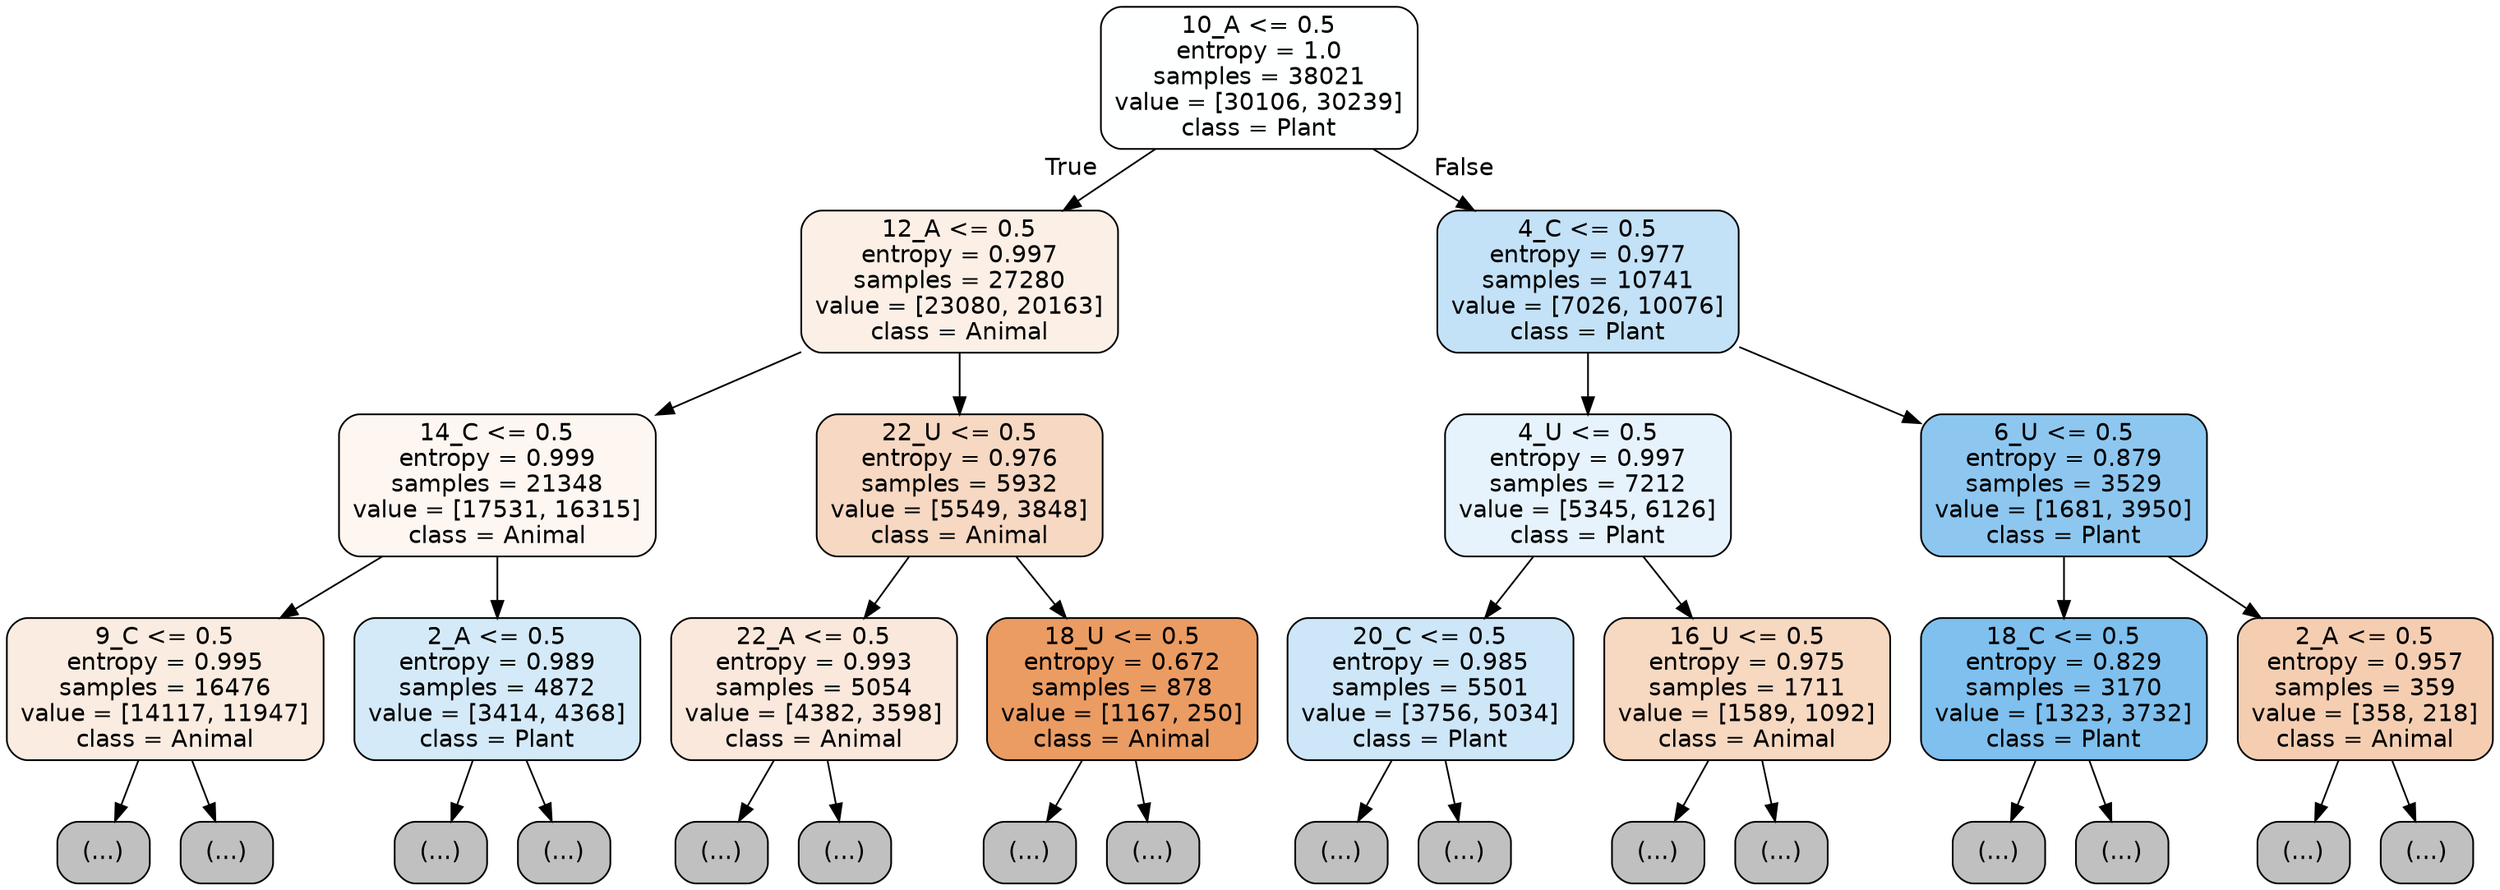 digraph Tree {
node [shape=box, style="filled, rounded", color="black", fontname="helvetica"] ;
edge [fontname="helvetica"] ;
0 [label="10_A <= 0.5\nentropy = 1.0\nsamples = 38021\nvalue = [30106, 30239]\nclass = Plant", fillcolor="#feffff"] ;
1 [label="12_A <= 0.5\nentropy = 0.997\nsamples = 27280\nvalue = [23080, 20163]\nclass = Animal", fillcolor="#fcefe6"] ;
0 -> 1 [labeldistance=2.5, labelangle=45, headlabel="True"] ;
2 [label="14_C <= 0.5\nentropy = 0.999\nsamples = 21348\nvalue = [17531, 16315]\nclass = Animal", fillcolor="#fdf6f1"] ;
1 -> 2 ;
3 [label="9_C <= 0.5\nentropy = 0.995\nsamples = 16476\nvalue = [14117, 11947]\nclass = Animal", fillcolor="#fbece1"] ;
2 -> 3 ;
4 [label="(...)", fillcolor="#C0C0C0"] ;
3 -> 4 ;
6027 [label="(...)", fillcolor="#C0C0C0"] ;
3 -> 6027 ;
7668 [label="2_A <= 0.5\nentropy = 0.989\nsamples = 4872\nvalue = [3414, 4368]\nclass = Plant", fillcolor="#d4eaf9"] ;
2 -> 7668 ;
7669 [label="(...)", fillcolor="#C0C0C0"] ;
7668 -> 7669 ;
9356 [label="(...)", fillcolor="#C0C0C0"] ;
7668 -> 9356 ;
9759 [label="22_U <= 0.5\nentropy = 0.976\nsamples = 5932\nvalue = [5549, 3848]\nclass = Animal", fillcolor="#f7d8c2"] ;
1 -> 9759 ;
9760 [label="22_A <= 0.5\nentropy = 0.993\nsamples = 5054\nvalue = [4382, 3598]\nclass = Animal", fillcolor="#fae8dc"] ;
9759 -> 9760 ;
9761 [label="(...)", fillcolor="#C0C0C0"] ;
9760 -> 9761 ;
12054 [label="(...)", fillcolor="#C0C0C0"] ;
9760 -> 12054 ;
12441 [label="18_U <= 0.5\nentropy = 0.672\nsamples = 878\nvalue = [1167, 250]\nclass = Animal", fillcolor="#eb9c63"] ;
9759 -> 12441 ;
12442 [label="(...)", fillcolor="#C0C0C0"] ;
12441 -> 12442 ;
12697 [label="(...)", fillcolor="#C0C0C0"] ;
12441 -> 12697 ;
12800 [label="4_C <= 0.5\nentropy = 0.977\nsamples = 10741\nvalue = [7026, 10076]\nclass = Plant", fillcolor="#c3e1f7"] ;
0 -> 12800 [labeldistance=2.5, labelangle=-45, headlabel="False"] ;
12801 [label="4_U <= 0.5\nentropy = 0.997\nsamples = 7212\nvalue = [5345, 6126]\nclass = Plant", fillcolor="#e6f3fc"] ;
12800 -> 12801 ;
12802 [label="20_C <= 0.5\nentropy = 0.985\nsamples = 5501\nvalue = [3756, 5034]\nclass = Plant", fillcolor="#cde6f8"] ;
12801 -> 12802 ;
12803 [label="(...)", fillcolor="#C0C0C0"] ;
12802 -> 12803 ;
14552 [label="(...)", fillcolor="#C0C0C0"] ;
12802 -> 14552 ;
14993 [label="16_U <= 0.5\nentropy = 0.975\nsamples = 1711\nvalue = [1589, 1092]\nclass = Animal", fillcolor="#f7d8c1"] ;
12801 -> 14993 ;
14994 [label="(...)", fillcolor="#C0C0C0"] ;
14993 -> 14994 ;
15613 [label="(...)", fillcolor="#C0C0C0"] ;
14993 -> 15613 ;
15932 [label="6_U <= 0.5\nentropy = 0.879\nsamples = 3529\nvalue = [1681, 3950]\nclass = Plant", fillcolor="#8dc7f0"] ;
12800 -> 15932 ;
15933 [label="18_C <= 0.5\nentropy = 0.829\nsamples = 3170\nvalue = [1323, 3732]\nclass = Plant", fillcolor="#7fc0ee"] ;
15932 -> 15933 ;
15934 [label="(...)", fillcolor="#C0C0C0"] ;
15933 -> 15934 ;
16413 [label="(...)", fillcolor="#C0C0C0"] ;
15933 -> 16413 ;
16634 [label="2_A <= 0.5\nentropy = 0.957\nsamples = 359\nvalue = [358, 218]\nclass = Animal", fillcolor="#f5ceb2"] ;
15932 -> 16634 ;
16635 [label="(...)", fillcolor="#C0C0C0"] ;
16634 -> 16635 ;
16798 [label="(...)", fillcolor="#C0C0C0"] ;
16634 -> 16798 ;
}